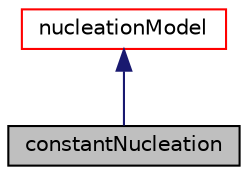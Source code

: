 digraph "constantNucleation"
{
  bgcolor="transparent";
  edge [fontname="Helvetica",fontsize="10",labelfontname="Helvetica",labelfontsize="10"];
  node [fontname="Helvetica",fontsize="10",shape=record];
  Node1 [label="constantNucleation",height=0.2,width=0.4,color="black", fillcolor="grey75", style="filled" fontcolor="black"];
  Node2 -> Node1 [dir="back",color="midnightblue",fontsize="10",style="solid",fontname="Helvetica"];
  Node2 [label="nucleationModel",height=0.2,width=0.4,color="red",URL="$classFoam_1_1diameterModels_1_1nucleationModel.html",tooltip="Base class for nucleation models. "];
}
